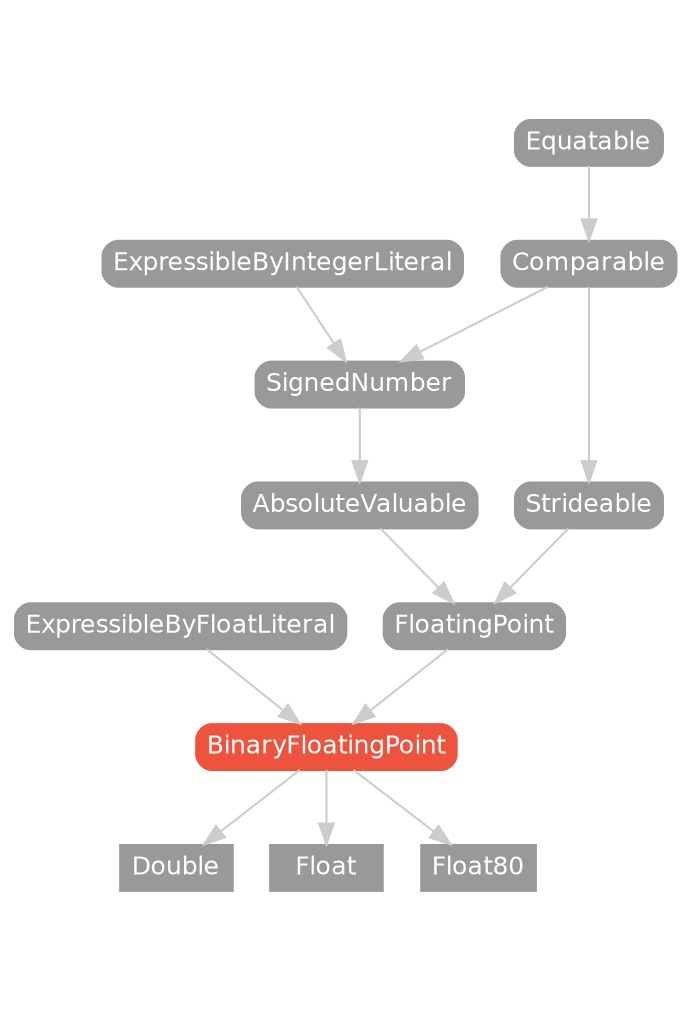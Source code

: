 strict digraph "BinaryFloatingPoint - Type Hierarchy - SwiftDoc.org" {
    pad="0.1,0.8"
    node [shape=box, style="filled,rounded", color="#999999", fillcolor="#999999", fontcolor=white, fontname=Helvetica, fontnames="Helvetica,sansserif", fontsize=12, margin="0.07,0.05", height="0.3"]
    edge [color="#cccccc"]
    "AbsoluteValuable" [URL="/protocol/AbsoluteValuable/hierarchy/"]
    "BinaryFloatingPoint" [URL="/protocol/BinaryFloatingPoint/", style="filled,rounded", fillcolor="#ee543d", color="#ee543d"]
    "Comparable" [URL="/protocol/Comparable/hierarchy/"]
    "Double" [URL="/type/Double/hierarchy/", style=filled]
    "Equatable" [URL="/protocol/Equatable/hierarchy/"]
    "ExpressibleByFloatLiteral" [URL="/protocol/ExpressibleByFloatLiteral/hierarchy/"]
    "ExpressibleByIntegerLiteral" [URL="/protocol/ExpressibleByIntegerLiteral/hierarchy/"]
    "Float" [URL="/type/Float/hierarchy/", style=filled]
    "Float80" [URL="/type/Float80/hierarchy/", style=filled]
    "FloatingPoint" [URL="/protocol/FloatingPoint/hierarchy/"]
    "SignedNumber" [URL="/protocol/SignedNumber/hierarchy/"]
    "Strideable" [URL="/protocol/Strideable/hierarchy/"]    "BinaryFloatingPoint" -> "Double"
    "BinaryFloatingPoint" -> "Float"
    "BinaryFloatingPoint" -> "Float80"
    "FloatingPoint" -> "BinaryFloatingPoint"
    "ExpressibleByFloatLiteral" -> "BinaryFloatingPoint"
    "AbsoluteValuable" -> "FloatingPoint"
    "Strideable" -> "FloatingPoint"
    "SignedNumber" -> "AbsoluteValuable"
    "Comparable" -> "SignedNumber"
    "ExpressibleByIntegerLiteral" -> "SignedNumber"
    "Equatable" -> "Comparable"
    "Comparable" -> "Strideable"
    "Equatable" -> "Comparable"
    subgraph Types {
        rank = max; "Double"; "Float"; "Float80";
    }
}